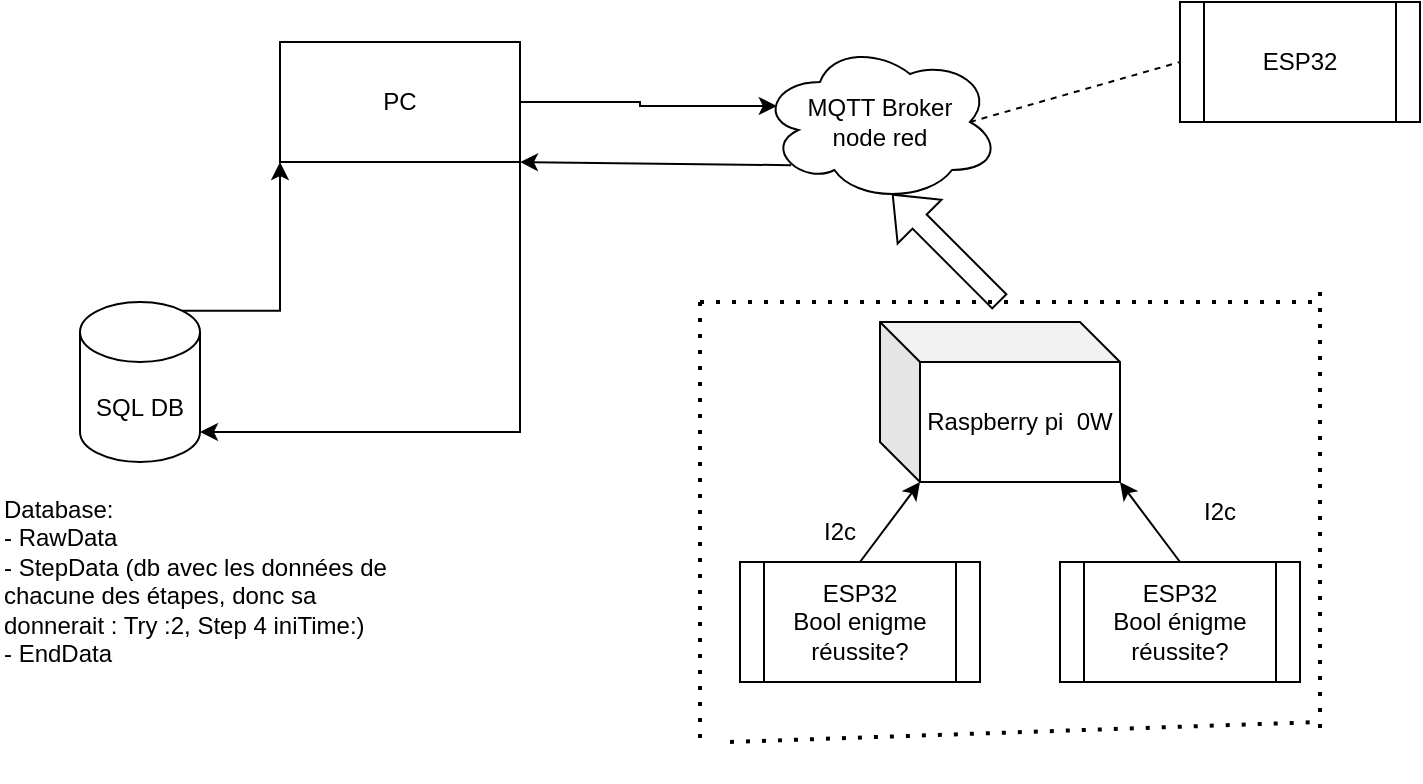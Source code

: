 <mxfile version="21.2.8" type="device">
  <diagram name="Page-1" id="C8WM1YH6b__oG48uhkHX">
    <mxGraphModel dx="1034" dy="605" grid="1" gridSize="10" guides="1" tooltips="1" connect="1" arrows="1" fold="1" page="1" pageScale="1" pageWidth="827" pageHeight="1169" math="0" shadow="0">
      <root>
        <mxCell id="0" />
        <mxCell id="1" parent="0" />
        <mxCell id="z138JJ7uaE1qjc4lCYvS-5" style="edgeStyle=orthogonalEdgeStyle;rounded=0;orthogonalLoop=1;jettySize=auto;html=1;exitX=0.855;exitY=0;exitDx=0;exitDy=4.35;exitPerimeter=0;entryX=0;entryY=1;entryDx=0;entryDy=0;" edge="1" parent="1" source="z138JJ7uaE1qjc4lCYvS-1" target="z138JJ7uaE1qjc4lCYvS-3">
          <mxGeometry relative="1" as="geometry" />
        </mxCell>
        <mxCell id="z138JJ7uaE1qjc4lCYvS-1" value="SQL&amp;nbsp;DB" style="shape=cylinder3;whiteSpace=wrap;html=1;boundedLbl=1;backgroundOutline=1;size=15;" vertex="1" parent="1">
          <mxGeometry x="120" y="320" width="60" height="80" as="geometry" />
        </mxCell>
        <mxCell id="z138JJ7uaE1qjc4lCYvS-2" value="MQTT Broker&lt;br&gt;node red" style="ellipse;shape=cloud;whiteSpace=wrap;html=1;" vertex="1" parent="1">
          <mxGeometry x="460" y="190" width="120" height="80" as="geometry" />
        </mxCell>
        <mxCell id="z138JJ7uaE1qjc4lCYvS-6" style="edgeStyle=orthogonalEdgeStyle;rounded=0;orthogonalLoop=1;jettySize=auto;html=1;exitX=1;exitY=0.5;exitDx=0;exitDy=0;entryX=0.07;entryY=0.4;entryDx=0;entryDy=0;entryPerimeter=0;" edge="1" parent="1" source="z138JJ7uaE1qjc4lCYvS-3" target="z138JJ7uaE1qjc4lCYvS-2">
          <mxGeometry relative="1" as="geometry" />
        </mxCell>
        <mxCell id="z138JJ7uaE1qjc4lCYvS-3" value="PC" style="rounded=0;whiteSpace=wrap;html=1;" vertex="1" parent="1">
          <mxGeometry x="220" y="190" width="120" height="60" as="geometry" />
        </mxCell>
        <mxCell id="z138JJ7uaE1qjc4lCYvS-4" value="Raspberry pi&amp;nbsp; 0W" style="shape=cube;whiteSpace=wrap;html=1;boundedLbl=1;backgroundOutline=1;darkOpacity=0.05;darkOpacity2=0.1;" vertex="1" parent="1">
          <mxGeometry x="520" y="330" width="120" height="80" as="geometry" />
        </mxCell>
        <mxCell id="z138JJ7uaE1qjc4lCYvS-11" value="ESP32&lt;br&gt;Bool enigme réussite?" style="shape=process;whiteSpace=wrap;html=1;backgroundOutline=1;" vertex="1" parent="1">
          <mxGeometry x="450" y="450" width="120" height="60" as="geometry" />
        </mxCell>
        <mxCell id="z138JJ7uaE1qjc4lCYvS-12" value="ESP32&lt;br&gt;Bool énigme réussite?" style="shape=process;whiteSpace=wrap;html=1;backgroundOutline=1;" vertex="1" parent="1">
          <mxGeometry x="610" y="450" width="120" height="60" as="geometry" />
        </mxCell>
        <mxCell id="z138JJ7uaE1qjc4lCYvS-13" value="ESP32" style="shape=process;whiteSpace=wrap;html=1;backgroundOutline=1;" vertex="1" parent="1">
          <mxGeometry x="670" y="170" width="120" height="60" as="geometry" />
        </mxCell>
        <mxCell id="z138JJ7uaE1qjc4lCYvS-18" value="" style="endArrow=none;dashed=1;html=1;rounded=0;entryX=0;entryY=0.5;entryDx=0;entryDy=0;exitX=0.875;exitY=0.5;exitDx=0;exitDy=0;exitPerimeter=0;" edge="1" parent="1" source="z138JJ7uaE1qjc4lCYvS-2" target="z138JJ7uaE1qjc4lCYvS-13">
          <mxGeometry width="50" height="50" relative="1" as="geometry">
            <mxPoint x="380" y="420" as="sourcePoint" />
            <mxPoint x="430" y="370" as="targetPoint" />
          </mxGeometry>
        </mxCell>
        <mxCell id="z138JJ7uaE1qjc4lCYvS-19" value="" style="endArrow=classic;html=1;rounded=0;entryX=1;entryY=1;entryDx=0;entryDy=0;exitX=0.13;exitY=0.77;exitDx=0;exitDy=0;exitPerimeter=0;" edge="1" parent="1" source="z138JJ7uaE1qjc4lCYvS-2" target="z138JJ7uaE1qjc4lCYvS-3">
          <mxGeometry width="50" height="50" relative="1" as="geometry">
            <mxPoint x="380" y="420" as="sourcePoint" />
            <mxPoint x="430" y="370" as="targetPoint" />
          </mxGeometry>
        </mxCell>
        <mxCell id="z138JJ7uaE1qjc4lCYvS-20" value="" style="endArrow=classic;html=1;rounded=0;exitX=1;exitY=1;exitDx=0;exitDy=0;entryX=1;entryY=1;entryDx=0;entryDy=-15;entryPerimeter=0;" edge="1" parent="1" source="z138JJ7uaE1qjc4lCYvS-3" target="z138JJ7uaE1qjc4lCYvS-1">
          <mxGeometry width="50" height="50" relative="1" as="geometry">
            <mxPoint x="380" y="420" as="sourcePoint" />
            <mxPoint x="430" y="370" as="targetPoint" />
            <Array as="points">
              <mxPoint x="340" y="385" />
            </Array>
          </mxGeometry>
        </mxCell>
        <mxCell id="z138JJ7uaE1qjc4lCYvS-22" value="Database:&lt;br&gt;- RawData&lt;br&gt;- StepData (db avec les données de chacune des étapes, donc sa donnerait : Try :2, Step 4 iniTime:)&lt;br&gt;- EndData" style="text;html=1;strokeColor=none;fillColor=none;align=left;verticalAlign=top;whiteSpace=wrap;rounded=0;" vertex="1" parent="1">
          <mxGeometry x="80" y="410" width="200" height="150" as="geometry" />
        </mxCell>
        <mxCell id="z138JJ7uaE1qjc4lCYvS-23" value="" style="endArrow=classic;html=1;rounded=0;entryX=0;entryY=0;entryDx=20;entryDy=80;entryPerimeter=0;exitX=0.5;exitY=0;exitDx=0;exitDy=0;" edge="1" parent="1" source="z138JJ7uaE1qjc4lCYvS-11" target="z138JJ7uaE1qjc4lCYvS-4">
          <mxGeometry width="50" height="50" relative="1" as="geometry">
            <mxPoint x="400" y="400" as="sourcePoint" />
            <mxPoint x="450" y="350" as="targetPoint" />
          </mxGeometry>
        </mxCell>
        <mxCell id="z138JJ7uaE1qjc4lCYvS-24" value="" style="endArrow=classic;html=1;rounded=0;entryX=1;entryY=1;entryDx=0;entryDy=0;entryPerimeter=0;exitX=0.5;exitY=0;exitDx=0;exitDy=0;" edge="1" parent="1" source="z138JJ7uaE1qjc4lCYvS-12" target="z138JJ7uaE1qjc4lCYvS-4">
          <mxGeometry width="50" height="50" relative="1" as="geometry">
            <mxPoint x="400" y="400" as="sourcePoint" />
            <mxPoint x="450" y="350" as="targetPoint" />
          </mxGeometry>
        </mxCell>
        <mxCell id="z138JJ7uaE1qjc4lCYvS-25" value="I2c" style="text;html=1;strokeColor=none;fillColor=none;align=center;verticalAlign=middle;whiteSpace=wrap;rounded=0;" vertex="1" parent="1">
          <mxGeometry x="660" y="410" width="60" height="30" as="geometry" />
        </mxCell>
        <mxCell id="z138JJ7uaE1qjc4lCYvS-26" value="" style="endArrow=none;dashed=1;html=1;dashPattern=1 3;strokeWidth=2;rounded=0;" edge="1" parent="1">
          <mxGeometry width="50" height="50" relative="1" as="geometry">
            <mxPoint x="430" y="320" as="sourcePoint" />
            <mxPoint x="740" y="320" as="targetPoint" />
          </mxGeometry>
        </mxCell>
        <mxCell id="z138JJ7uaE1qjc4lCYvS-27" value="" style="endArrow=none;dashed=1;html=1;dashPattern=1 3;strokeWidth=2;rounded=0;" edge="1" parent="1">
          <mxGeometry width="50" height="50" relative="1" as="geometry">
            <mxPoint x="445" y="540" as="sourcePoint" />
            <mxPoint x="740" y="530" as="targetPoint" />
          </mxGeometry>
        </mxCell>
        <mxCell id="z138JJ7uaE1qjc4lCYvS-28" value="" style="endArrow=none;dashed=1;html=1;dashPattern=1 3;strokeWidth=2;rounded=0;" edge="1" parent="1">
          <mxGeometry width="50" height="50" relative="1" as="geometry">
            <mxPoint x="430" y="320" as="sourcePoint" />
            <mxPoint x="430" y="540" as="targetPoint" />
          </mxGeometry>
        </mxCell>
        <mxCell id="z138JJ7uaE1qjc4lCYvS-29" value="" style="endArrow=none;dashed=1;html=1;dashPattern=1 3;strokeWidth=2;rounded=0;" edge="1" parent="1">
          <mxGeometry width="50" height="50" relative="1" as="geometry">
            <mxPoint x="740" y="315" as="sourcePoint" />
            <mxPoint x="740" y="535" as="targetPoint" />
          </mxGeometry>
        </mxCell>
        <mxCell id="z138JJ7uaE1qjc4lCYvS-30" value="" style="shape=flexArrow;endArrow=classic;html=1;rounded=0;entryX=0.55;entryY=0.95;entryDx=0;entryDy=0;entryPerimeter=0;" edge="1" parent="1" target="z138JJ7uaE1qjc4lCYvS-2">
          <mxGeometry width="50" height="50" relative="1" as="geometry">
            <mxPoint x="580" y="320" as="sourcePoint" />
            <mxPoint x="580" y="270" as="targetPoint" />
          </mxGeometry>
        </mxCell>
        <mxCell id="z138JJ7uaE1qjc4lCYvS-31" value="I2c" style="text;html=1;strokeColor=none;fillColor=none;align=center;verticalAlign=middle;whiteSpace=wrap;rounded=0;" vertex="1" parent="1">
          <mxGeometry x="470" y="420" width="60" height="30" as="geometry" />
        </mxCell>
      </root>
    </mxGraphModel>
  </diagram>
</mxfile>
